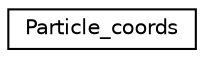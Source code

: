 digraph "Graphical Class Hierarchy"
{
  edge [fontname="Helvetica",fontsize="10",labelfontname="Helvetica",labelfontsize="10"];
  node [fontname="Helvetica",fontsize="10",shape=record];
  rankdir="LR";
  Node0 [label="Particle_coords",height=0.2,width=0.4,color="black", fillcolor="white", style="filled",URL="$structParticle__coords.html"];
}
